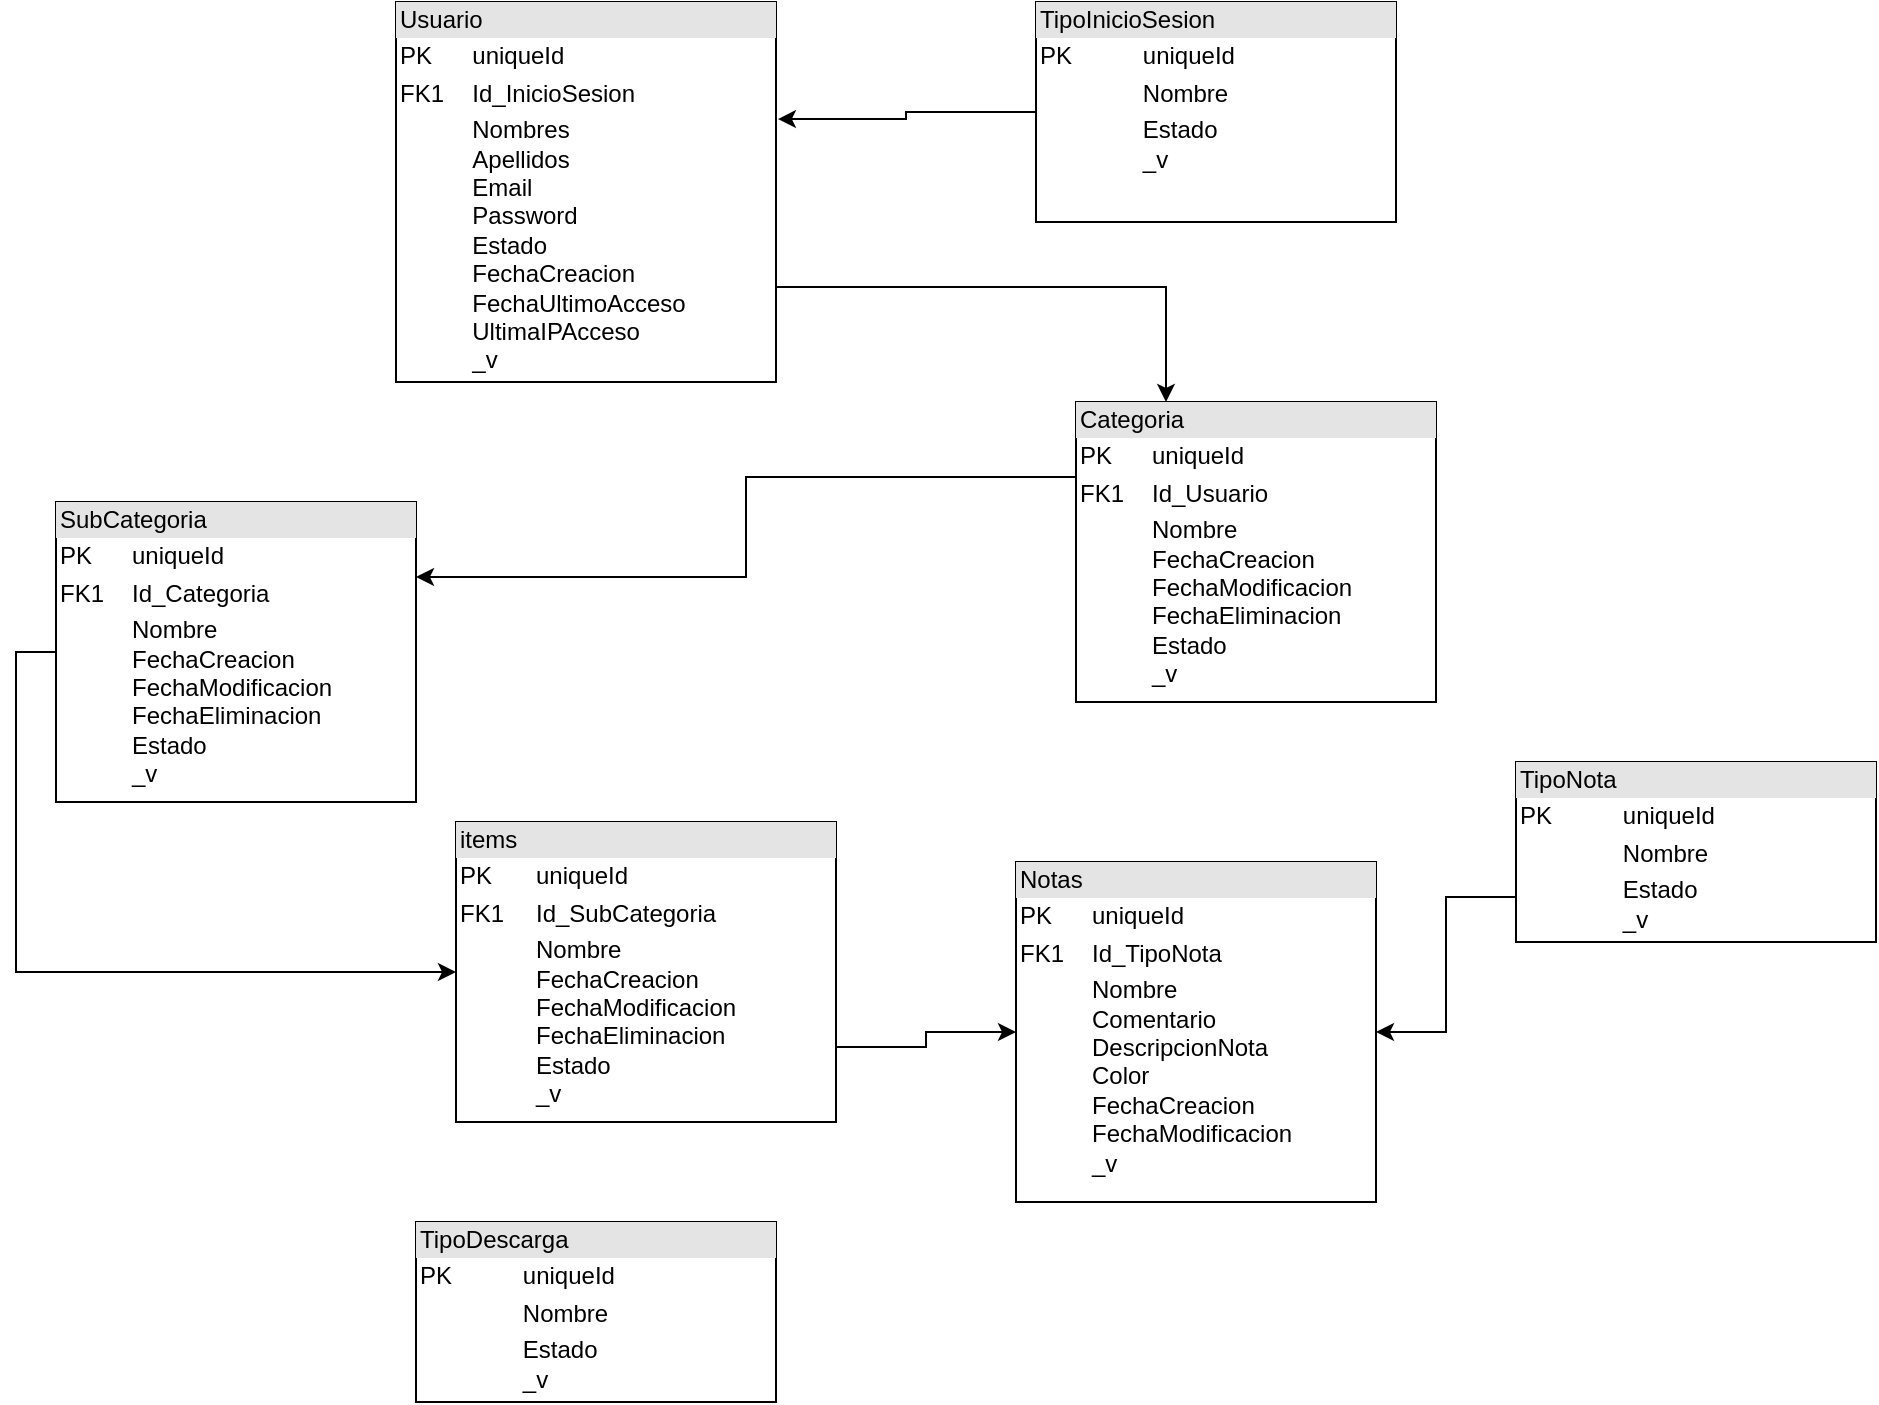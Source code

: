 <mxfile version="12.5.5" type="github">
  <diagram name="Page-1" id="2ca16b54-16f6-2749-3443-fa8db7711227">
    <mxGraphModel dx="1108" dy="482" grid="1" gridSize="10" guides="1" tooltips="1" connect="1" arrows="1" fold="1" page="1" pageScale="1" pageWidth="1100" pageHeight="850" background="#ffffff" math="0" shadow="0">
      <root>
        <mxCell id="0"/>
        <mxCell id="1" parent="0"/>
        <mxCell id="I39Zcb6CIxSPkGTaPlp7-15" style="edgeStyle=orthogonalEdgeStyle;rounded=0;orthogonalLoop=1;jettySize=auto;html=1;exitX=1;exitY=0.75;exitDx=0;exitDy=0;entryX=0.25;entryY=0;entryDx=0;entryDy=0;" parent="1" source="I39Zcb6CIxSPkGTaPlp7-1" target="I39Zcb6CIxSPkGTaPlp7-4" edge="1">
          <mxGeometry relative="1" as="geometry"/>
        </mxCell>
        <mxCell id="I39Zcb6CIxSPkGTaPlp7-1" value="&lt;div style=&quot;box-sizing: border-box ; width: 100% ; background: #e4e4e4 ; padding: 2px&quot;&gt;Usuario&lt;/div&gt;&lt;table style=&quot;width: 100% ; font-size: 1em&quot; cellpadding=&quot;2&quot; cellspacing=&quot;0&quot;&gt;&lt;tbody&gt;&lt;tr&gt;&lt;td&gt;PK&lt;/td&gt;&lt;td&gt;uniqueId&lt;/td&gt;&lt;/tr&gt;&lt;tr&gt;&lt;td&gt;FK1&lt;/td&gt;&lt;td&gt;Id_InicioSesion&lt;br&gt;&lt;/td&gt;&lt;/tr&gt;&lt;tr&gt;&lt;td&gt;&lt;/td&gt;&lt;td&gt;Nombres&lt;br&gt;Apellidos&lt;br&gt;Email&lt;br&gt;Password&lt;br&gt;Estado&lt;br&gt;FechaCreacion&lt;br&gt;FechaUltimoAcceso&lt;br&gt;UltimaIPAcceso&lt;br&gt;_v&lt;/td&gt;&lt;/tr&gt;&lt;/tbody&gt;&lt;/table&gt;" style="verticalAlign=top;align=left;overflow=fill;html=1;" parent="1" vertex="1">
          <mxGeometry x="270" y="30" width="190" height="190" as="geometry"/>
        </mxCell>
        <mxCell id="I39Zcb6CIxSPkGTaPlp7-3" style="edgeStyle=orthogonalEdgeStyle;rounded=0;orthogonalLoop=1;jettySize=auto;html=1;entryX=1.005;entryY=0.308;entryDx=0;entryDy=0;entryPerimeter=0;" parent="1" source="I39Zcb6CIxSPkGTaPlp7-2" target="I39Zcb6CIxSPkGTaPlp7-1" edge="1">
          <mxGeometry relative="1" as="geometry"/>
        </mxCell>
        <mxCell id="I39Zcb6CIxSPkGTaPlp7-2" value="&lt;div style=&quot;box-sizing: border-box ; width: 100% ; background: #e4e4e4 ; padding: 2px&quot;&gt;TipoInicioSesion&lt;/div&gt;&lt;table style=&quot;width: 100% ; font-size: 1em&quot; cellpadding=&quot;2&quot; cellspacing=&quot;0&quot;&gt;&lt;tbody&gt;&lt;tr&gt;&lt;td&gt;PK&lt;/td&gt;&lt;td&gt;uniqueId&lt;/td&gt;&lt;/tr&gt;&lt;tr&gt;&lt;td&gt;&lt;br&gt;&lt;/td&gt;&lt;td&gt;Nombre&lt;/td&gt;&lt;/tr&gt;&lt;tr&gt;&lt;td&gt;&lt;/td&gt;&lt;td&gt;Estado&lt;br&gt;_v&lt;/td&gt;&lt;/tr&gt;&lt;/tbody&gt;&lt;/table&gt;" style="verticalAlign=top;align=left;overflow=fill;html=1;" parent="1" vertex="1">
          <mxGeometry x="590" y="30" width="180" height="110" as="geometry"/>
        </mxCell>
        <mxCell id="I39Zcb6CIxSPkGTaPlp7-7" style="edgeStyle=orthogonalEdgeStyle;rounded=0;orthogonalLoop=1;jettySize=auto;html=1;exitX=0;exitY=0.25;exitDx=0;exitDy=0;entryX=1;entryY=0.25;entryDx=0;entryDy=0;" parent="1" source="I39Zcb6CIxSPkGTaPlp7-4" target="I39Zcb6CIxSPkGTaPlp7-5" edge="1">
          <mxGeometry relative="1" as="geometry"/>
        </mxCell>
        <mxCell id="I39Zcb6CIxSPkGTaPlp7-4" value="&lt;div style=&quot;box-sizing: border-box ; width: 100% ; background: #e4e4e4 ; padding: 2px&quot;&gt;Categoria&lt;/div&gt;&lt;table style=&quot;width: 100% ; font-size: 1em&quot; cellpadding=&quot;2&quot; cellspacing=&quot;0&quot;&gt;&lt;tbody&gt;&lt;tr&gt;&lt;td&gt;PK&lt;/td&gt;&lt;td&gt;uniqueId&lt;/td&gt;&lt;/tr&gt;&lt;tr&gt;&lt;td&gt;FK1&lt;/td&gt;&lt;td&gt;Id_Usuario&lt;/td&gt;&lt;/tr&gt;&lt;tr&gt;&lt;td&gt;&lt;/td&gt;&lt;td&gt;Nombre&lt;br&gt;FechaCreacion&lt;br&gt;FechaModificacion&lt;br&gt;FechaEliminacion&lt;br&gt;Estado&lt;br&gt;_v&lt;/td&gt;&lt;/tr&gt;&lt;/tbody&gt;&lt;/table&gt;" style="verticalAlign=top;align=left;overflow=fill;html=1;" parent="1" vertex="1">
          <mxGeometry x="610" y="230" width="180" height="150" as="geometry"/>
        </mxCell>
        <mxCell id="I39Zcb6CIxSPkGTaPlp7-10" style="edgeStyle=orthogonalEdgeStyle;rounded=0;orthogonalLoop=1;jettySize=auto;html=1;exitX=0;exitY=0.5;exitDx=0;exitDy=0;entryX=0;entryY=0.5;entryDx=0;entryDy=0;" parent="1" source="I39Zcb6CIxSPkGTaPlp7-5" target="I39Zcb6CIxSPkGTaPlp7-6" edge="1">
          <mxGeometry relative="1" as="geometry"/>
        </mxCell>
        <mxCell id="I39Zcb6CIxSPkGTaPlp7-5" value="&lt;div style=&quot;box-sizing: border-box ; width: 100% ; background: #e4e4e4 ; padding: 2px&quot;&gt;SubCategoria&lt;/div&gt;&lt;table style=&quot;width: 100% ; font-size: 1em&quot; cellpadding=&quot;2&quot; cellspacing=&quot;0&quot;&gt;&lt;tbody&gt;&lt;tr&gt;&lt;td&gt;PK&lt;/td&gt;&lt;td&gt;uniqueId&lt;/td&gt;&lt;/tr&gt;&lt;tr&gt;&lt;td&gt;FK1&lt;/td&gt;&lt;td&gt;Id_Categoria&lt;/td&gt;&lt;/tr&gt;&lt;tr&gt;&lt;td&gt;&lt;/td&gt;&lt;td&gt;Nombre&lt;br&gt;FechaCreacion&lt;br&gt;FechaModificacion&lt;br&gt;FechaEliminacion&lt;br&gt;Estado&lt;br&gt;_v&lt;br&gt;&lt;br&gt;&lt;/td&gt;&lt;/tr&gt;&lt;/tbody&gt;&lt;/table&gt;" style="verticalAlign=top;align=left;overflow=fill;html=1;" parent="1" vertex="1">
          <mxGeometry x="100" y="280" width="180" height="150" as="geometry"/>
        </mxCell>
        <mxCell id="I39Zcb6CIxSPkGTaPlp7-11" style="edgeStyle=orthogonalEdgeStyle;rounded=0;orthogonalLoop=1;jettySize=auto;html=1;exitX=1;exitY=0.75;exitDx=0;exitDy=0;entryX=0;entryY=0.5;entryDx=0;entryDy=0;" parent="1" source="I39Zcb6CIxSPkGTaPlp7-6" target="I39Zcb6CIxSPkGTaPlp7-9" edge="1">
          <mxGeometry relative="1" as="geometry"/>
        </mxCell>
        <mxCell id="I39Zcb6CIxSPkGTaPlp7-6" value="&lt;div style=&quot;box-sizing: border-box ; width: 100% ; background: #e4e4e4 ; padding: 2px&quot;&gt;items&lt;/div&gt;&lt;table style=&quot;width: 100% ; font-size: 1em&quot; cellpadding=&quot;2&quot; cellspacing=&quot;0&quot;&gt;&lt;tbody&gt;&lt;tr&gt;&lt;td&gt;PK&lt;/td&gt;&lt;td&gt;uniqueId&lt;/td&gt;&lt;/tr&gt;&lt;tr&gt;&lt;td&gt;FK1&lt;/td&gt;&lt;td&gt;Id_SubCategoria&lt;/td&gt;&lt;/tr&gt;&lt;tr&gt;&lt;td&gt;&lt;/td&gt;&lt;td&gt;Nombre&lt;br&gt;FechaCreacion&lt;br&gt;FechaModificacion&lt;br&gt;FechaEliminacion&lt;br&gt;Estado&lt;br&gt;_v&lt;/td&gt;&lt;/tr&gt;&lt;/tbody&gt;&lt;/table&gt;" style="verticalAlign=top;align=left;overflow=fill;html=1;" parent="1" vertex="1">
          <mxGeometry x="300" y="440" width="190" height="150" as="geometry"/>
        </mxCell>
        <mxCell id="I39Zcb6CIxSPkGTaPlp7-9" value="&lt;div style=&quot;box-sizing: border-box ; width: 100% ; background: #e4e4e4 ; padding: 2px&quot;&gt;Notas&lt;/div&gt;&lt;table style=&quot;width: 100% ; font-size: 1em&quot; cellpadding=&quot;2&quot; cellspacing=&quot;0&quot;&gt;&lt;tbody&gt;&lt;tr&gt;&lt;td&gt;PK&lt;/td&gt;&lt;td&gt;uniqueId&lt;/td&gt;&lt;/tr&gt;&lt;tr&gt;&lt;td&gt;FK1&lt;/td&gt;&lt;td&gt;Id_TipoNota&lt;br&gt;&lt;/td&gt;&lt;/tr&gt;&lt;tr&gt;&lt;td&gt;&lt;/td&gt;&lt;td&gt;Nombre&lt;br&gt;Comentario&lt;br&gt;DescripcionNota&lt;br&gt;Color&lt;br&gt;FechaCreacion&lt;br&gt;FechaModificacion&lt;br&gt;_v&lt;/td&gt;&lt;/tr&gt;&lt;/tbody&gt;&lt;/table&gt;" style="verticalAlign=top;align=left;overflow=fill;html=1;" parent="1" vertex="1">
          <mxGeometry x="580" y="460" width="180" height="170" as="geometry"/>
        </mxCell>
        <mxCell id="I39Zcb6CIxSPkGTaPlp7-14" style="edgeStyle=orthogonalEdgeStyle;rounded=0;orthogonalLoop=1;jettySize=auto;html=1;exitX=0;exitY=0.75;exitDx=0;exitDy=0;entryX=1;entryY=0.5;entryDx=0;entryDy=0;" parent="1" source="I39Zcb6CIxSPkGTaPlp7-13" target="I39Zcb6CIxSPkGTaPlp7-9" edge="1">
          <mxGeometry relative="1" as="geometry"/>
        </mxCell>
        <mxCell id="I39Zcb6CIxSPkGTaPlp7-13" value="&lt;div style=&quot;box-sizing: border-box ; width: 100% ; background: #e4e4e4 ; padding: 2px&quot;&gt;TipoNota&lt;/div&gt;&lt;table style=&quot;width: 100% ; font-size: 1em&quot; cellpadding=&quot;2&quot; cellspacing=&quot;0&quot;&gt;&lt;tbody&gt;&lt;tr&gt;&lt;td&gt;PK&lt;/td&gt;&lt;td&gt;uniqueId&lt;/td&gt;&lt;/tr&gt;&lt;tr&gt;&lt;td&gt;&lt;br&gt;&lt;/td&gt;&lt;td&gt;Nombre&lt;/td&gt;&lt;/tr&gt;&lt;tr&gt;&lt;td&gt;&lt;/td&gt;&lt;td&gt;Estado&lt;br&gt;_v&lt;br&gt;&lt;br&gt;&lt;/td&gt;&lt;/tr&gt;&lt;/tbody&gt;&lt;/table&gt;" style="verticalAlign=top;align=left;overflow=fill;html=1;" parent="1" vertex="1">
          <mxGeometry x="830" y="410" width="180" height="90" as="geometry"/>
        </mxCell>
        <mxCell id="det3oAASJ7RrLvNy4Nn4-1" value="&lt;div style=&quot;box-sizing: border-box ; width: 100% ; background: #e4e4e4 ; padding: 2px&quot;&gt;TipoDescarga&lt;/div&gt;&lt;table style=&quot;width: 100% ; font-size: 1em&quot; cellpadding=&quot;2&quot; cellspacing=&quot;0&quot;&gt;&lt;tbody&gt;&lt;tr&gt;&lt;td&gt;PK&lt;/td&gt;&lt;td&gt;uniqueId&lt;/td&gt;&lt;/tr&gt;&lt;tr&gt;&lt;td&gt;&lt;br&gt;&lt;/td&gt;&lt;td&gt;Nombre&lt;/td&gt;&lt;/tr&gt;&lt;tr&gt;&lt;td&gt;&lt;/td&gt;&lt;td&gt;Estado&lt;br&gt;_v&lt;/td&gt;&lt;/tr&gt;&lt;/tbody&gt;&lt;/table&gt;" style="verticalAlign=top;align=left;overflow=fill;html=1;" vertex="1" parent="1">
          <mxGeometry x="280" y="640" width="180" height="90" as="geometry"/>
        </mxCell>
      </root>
    </mxGraphModel>
  </diagram>
</mxfile>
